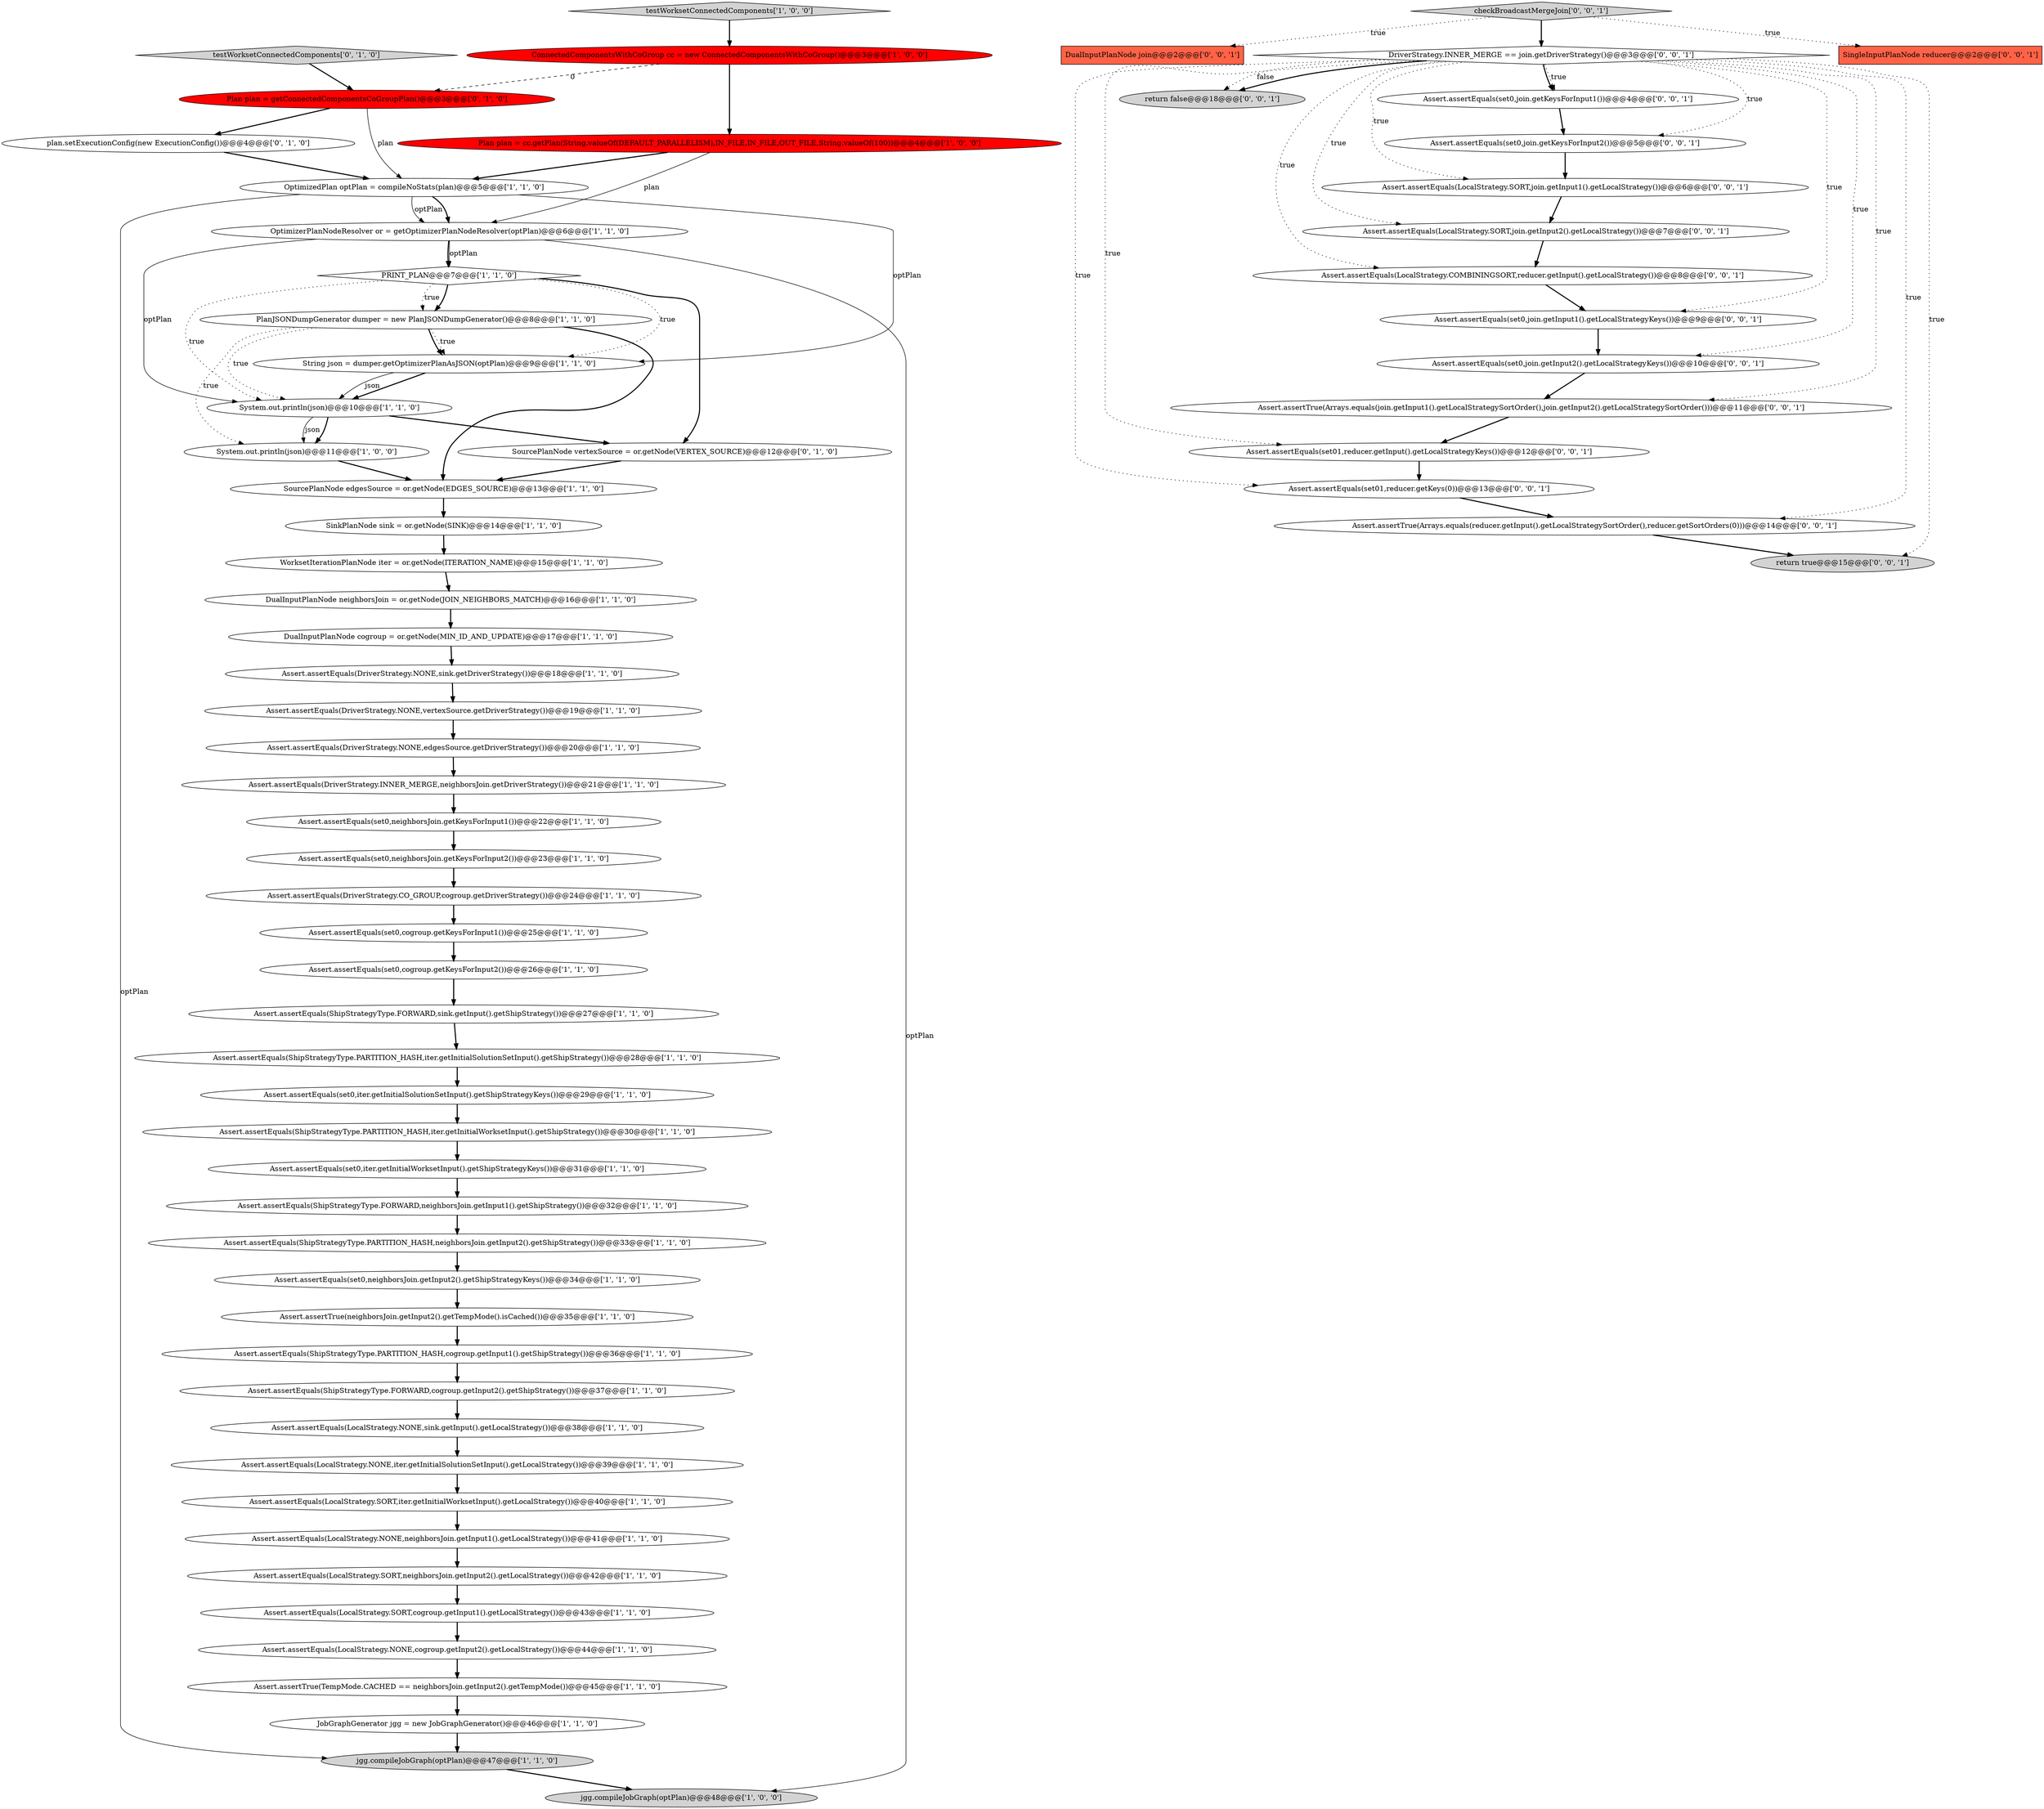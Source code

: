 digraph {
41 [style = filled, label = "Assert.assertEquals(ShipStrategyType.FORWARD,cogroup.getInput2().getShipStrategy())@@@37@@@['1', '1', '0']", fillcolor = white, shape = ellipse image = "AAA0AAABBB1BBB"];
66 [style = filled, label = "Assert.assertEquals(set01,reducer.getKeys(0))@@@13@@@['0', '0', '1']", fillcolor = white, shape = ellipse image = "AAA0AAABBB3BBB"];
56 [style = filled, label = "Assert.assertEquals(set01,reducer.getInput().getLocalStrategyKeys())@@@12@@@['0', '0', '1']", fillcolor = white, shape = ellipse image = "AAA0AAABBB3BBB"];
38 [style = filled, label = "Assert.assertEquals(DriverStrategy.INNER_MERGE,neighborsJoin.getDriverStrategy())@@@21@@@['1', '1', '0']", fillcolor = white, shape = ellipse image = "AAA0AAABBB1BBB"];
30 [style = filled, label = "String json = dumper.getOptimizerPlanAsJSON(optPlan)@@@9@@@['1', '1', '0']", fillcolor = white, shape = ellipse image = "AAA0AAABBB1BBB"];
12 [style = filled, label = "DualInputPlanNode neighborsJoin = or.getNode(JOIN_NEIGHBORS_MATCH)@@@16@@@['1', '1', '0']", fillcolor = white, shape = ellipse image = "AAA0AAABBB1BBB"];
37 [style = filled, label = "Assert.assertEquals(LocalStrategy.NONE,sink.getInput().getLocalStrategy())@@@38@@@['1', '1', '0']", fillcolor = white, shape = ellipse image = "AAA0AAABBB1BBB"];
22 [style = filled, label = "Assert.assertEquals(ShipStrategyType.PARTITION_HASH,cogroup.getInput1().getShipStrategy())@@@36@@@['1', '1', '0']", fillcolor = white, shape = ellipse image = "AAA0AAABBB1BBB"];
53 [style = filled, label = "return false@@@18@@@['0', '0', '1']", fillcolor = lightgray, shape = ellipse image = "AAA0AAABBB3BBB"];
26 [style = filled, label = "Assert.assertEquals(LocalStrategy.SORT,neighborsJoin.getInput2().getLocalStrategy())@@@42@@@['1', '1', '0']", fillcolor = white, shape = ellipse image = "AAA0AAABBB1BBB"];
64 [style = filled, label = "DualInputPlanNode join@@@2@@@['0', '0', '1']", fillcolor = tomato, shape = box image = "AAA0AAABBB3BBB"];
6 [style = filled, label = "Assert.assertEquals(LocalStrategy.SORT,iter.getInitialWorksetInput().getLocalStrategy())@@@40@@@['1', '1', '0']", fillcolor = white, shape = ellipse image = "AAA0AAABBB1BBB"];
0 [style = filled, label = "OptimizerPlanNodeResolver or = getOptimizerPlanNodeResolver(optPlan)@@@6@@@['1', '1', '0']", fillcolor = white, shape = ellipse image = "AAA0AAABBB1BBB"];
62 [style = filled, label = "Assert.assertTrue(Arrays.equals(join.getInput1().getLocalStrategySortOrder(),join.getInput2().getLocalStrategySortOrder()))@@@11@@@['0', '0', '1']", fillcolor = white, shape = ellipse image = "AAA0AAABBB3BBB"];
10 [style = filled, label = "JobGraphGenerator jgg = new JobGraphGenerator()@@@46@@@['1', '1', '0']", fillcolor = white, shape = ellipse image = "AAA0AAABBB1BBB"];
23 [style = filled, label = "Assert.assertEquals(LocalStrategy.SORT,cogroup.getInput1().getLocalStrategy())@@@43@@@['1', '1', '0']", fillcolor = white, shape = ellipse image = "AAA0AAABBB1BBB"];
13 [style = filled, label = "Assert.assertEquals(set0,neighborsJoin.getKeysForInput2())@@@23@@@['1', '1', '0']", fillcolor = white, shape = ellipse image = "AAA0AAABBB1BBB"];
14 [style = filled, label = "Plan plan = cc.getPlan(String.valueOf(DEFAULT_PARALLELISM),IN_FILE,IN_FILE,OUT_FILE,String.valueOf(100))@@@4@@@['1', '0', '0']", fillcolor = red, shape = ellipse image = "AAA1AAABBB1BBB"];
18 [style = filled, label = "jgg.compileJobGraph(optPlan)@@@47@@@['1', '1', '0']", fillcolor = lightgray, shape = ellipse image = "AAA0AAABBB1BBB"];
58 [style = filled, label = "Assert.assertEquals(LocalStrategy.SORT,join.getInput2().getLocalStrategy())@@@7@@@['0', '0', '1']", fillcolor = white, shape = ellipse image = "AAA0AAABBB3BBB"];
46 [style = filled, label = "testWorksetConnectedComponents['0', '1', '0']", fillcolor = lightgray, shape = diamond image = "AAA0AAABBB2BBB"];
45 [style = filled, label = "SinkPlanNode sink = or.getNode(SINK)@@@14@@@['1', '1', '0']", fillcolor = white, shape = ellipse image = "AAA0AAABBB1BBB"];
5 [style = filled, label = "Assert.assertEquals(set0,cogroup.getKeysForInput1())@@@25@@@['1', '1', '0']", fillcolor = white, shape = ellipse image = "AAA0AAABBB1BBB"];
42 [style = filled, label = "Assert.assertEquals(DriverStrategy.NONE,sink.getDriverStrategy())@@@18@@@['1', '1', '0']", fillcolor = white, shape = ellipse image = "AAA0AAABBB1BBB"];
43 [style = filled, label = "jgg.compileJobGraph(optPlan)@@@48@@@['1', '0', '0']", fillcolor = lightgray, shape = ellipse image = "AAA0AAABBB1BBB"];
65 [style = filled, label = "Assert.assertEquals(LocalStrategy.COMBININGSORT,reducer.getInput().getLocalStrategy())@@@8@@@['0', '0', '1']", fillcolor = white, shape = ellipse image = "AAA0AAABBB3BBB"];
51 [style = filled, label = "Assert.assertEquals(set0,join.getKeysForInput2())@@@5@@@['0', '0', '1']", fillcolor = white, shape = ellipse image = "AAA0AAABBB3BBB"];
19 [style = filled, label = "Assert.assertEquals(LocalStrategy.NONE,neighborsJoin.getInput1().getLocalStrategy())@@@41@@@['1', '1', '0']", fillcolor = white, shape = ellipse image = "AAA0AAABBB1BBB"];
36 [style = filled, label = "Assert.assertEquals(LocalStrategy.NONE,cogroup.getInput2().getLocalStrategy())@@@44@@@['1', '1', '0']", fillcolor = white, shape = ellipse image = "AAA0AAABBB1BBB"];
40 [style = filled, label = "Assert.assertEquals(set0,cogroup.getKeysForInput2())@@@26@@@['1', '1', '0']", fillcolor = white, shape = ellipse image = "AAA0AAABBB1BBB"];
24 [style = filled, label = "testWorksetConnectedComponents['1', '0', '0']", fillcolor = lightgray, shape = diamond image = "AAA0AAABBB1BBB"];
47 [style = filled, label = "plan.setExecutionConfig(new ExecutionConfig())@@@4@@@['0', '1', '0']", fillcolor = white, shape = ellipse image = "AAA0AAABBB2BBB"];
39 [style = filled, label = "Assert.assertEquals(DriverStrategy.CO_GROUP,cogroup.getDriverStrategy())@@@24@@@['1', '1', '0']", fillcolor = white, shape = ellipse image = "AAA0AAABBB1BBB"];
35 [style = filled, label = "WorksetIterationPlanNode iter = or.getNode(ITERATION_NAME)@@@15@@@['1', '1', '0']", fillcolor = white, shape = ellipse image = "AAA0AAABBB1BBB"];
61 [style = filled, label = "Assert.assertEquals(LocalStrategy.SORT,join.getInput1().getLocalStrategy())@@@6@@@['0', '0', '1']", fillcolor = white, shape = ellipse image = "AAA0AAABBB3BBB"];
49 [style = filled, label = "SourcePlanNode vertexSource = or.getNode(VERTEX_SOURCE)@@@12@@@['0', '1', '0']", fillcolor = white, shape = ellipse image = "AAA0AAABBB2BBB"];
52 [style = filled, label = "return true@@@15@@@['0', '0', '1']", fillcolor = lightgray, shape = ellipse image = "AAA0AAABBB3BBB"];
4 [style = filled, label = "Assert.assertEquals(ShipStrategyType.PARTITION_HASH,iter.getInitialSolutionSetInput().getShipStrategy())@@@28@@@['1', '1', '0']", fillcolor = white, shape = ellipse image = "AAA0AAABBB1BBB"];
60 [style = filled, label = "Assert.assertEquals(set0,join.getInput2().getLocalStrategyKeys())@@@10@@@['0', '0', '1']", fillcolor = white, shape = ellipse image = "AAA0AAABBB3BBB"];
2 [style = filled, label = "Assert.assertEquals(DriverStrategy.NONE,vertexSource.getDriverStrategy())@@@19@@@['1', '1', '0']", fillcolor = white, shape = ellipse image = "AAA0AAABBB1BBB"];
17 [style = filled, label = "DualInputPlanNode cogroup = or.getNode(MIN_ID_AND_UPDATE)@@@17@@@['1', '1', '0']", fillcolor = white, shape = ellipse image = "AAA0AAABBB1BBB"];
33 [style = filled, label = "ConnectedComponentsWithCoGroup cc = new ConnectedComponentsWithCoGroup()@@@3@@@['1', '0', '0']", fillcolor = red, shape = ellipse image = "AAA1AAABBB1BBB"];
34 [style = filled, label = "System.out.println(json)@@@11@@@['1', '0', '0']", fillcolor = white, shape = ellipse image = "AAA0AAABBB1BBB"];
57 [style = filled, label = "DriverStrategy.INNER_MERGE == join.getDriverStrategy()@@@3@@@['0', '0', '1']", fillcolor = white, shape = diamond image = "AAA0AAABBB3BBB"];
11 [style = filled, label = "Assert.assertEquals(ShipStrategyType.FORWARD,neighborsJoin.getInput1().getShipStrategy())@@@32@@@['1', '1', '0']", fillcolor = white, shape = ellipse image = "AAA0AAABBB1BBB"];
16 [style = filled, label = "Assert.assertEquals(set0,neighborsJoin.getInput2().getShipStrategyKeys())@@@34@@@['1', '1', '0']", fillcolor = white, shape = ellipse image = "AAA0AAABBB1BBB"];
59 [style = filled, label = "Assert.assertTrue(Arrays.equals(reducer.getInput().getLocalStrategySortOrder(),reducer.getSortOrders(0)))@@@14@@@['0', '0', '1']", fillcolor = white, shape = ellipse image = "AAA0AAABBB3BBB"];
29 [style = filled, label = "Assert.assertTrue(TempMode.CACHED == neighborsJoin.getInput2().getTempMode())@@@45@@@['1', '1', '0']", fillcolor = white, shape = ellipse image = "AAA0AAABBB1BBB"];
8 [style = filled, label = "Assert.assertEquals(set0,iter.getInitialSolutionSetInput().getShipStrategyKeys())@@@29@@@['1', '1', '0']", fillcolor = white, shape = ellipse image = "AAA0AAABBB1BBB"];
21 [style = filled, label = "Assert.assertEquals(DriverStrategy.NONE,edgesSource.getDriverStrategy())@@@20@@@['1', '1', '0']", fillcolor = white, shape = ellipse image = "AAA0AAABBB1BBB"];
55 [style = filled, label = "Assert.assertEquals(set0,join.getInput1().getLocalStrategyKeys())@@@9@@@['0', '0', '1']", fillcolor = white, shape = ellipse image = "AAA0AAABBB3BBB"];
25 [style = filled, label = "OptimizedPlan optPlan = compileNoStats(plan)@@@5@@@['1', '1', '0']", fillcolor = white, shape = ellipse image = "AAA0AAABBB1BBB"];
28 [style = filled, label = "Assert.assertEquals(set0,iter.getInitialWorksetInput().getShipStrategyKeys())@@@31@@@['1', '1', '0']", fillcolor = white, shape = ellipse image = "AAA0AAABBB1BBB"];
63 [style = filled, label = "checkBroadcastMergeJoin['0', '0', '1']", fillcolor = lightgray, shape = diamond image = "AAA0AAABBB3BBB"];
48 [style = filled, label = "Plan plan = getConnectedComponentsCoGroupPlan()@@@3@@@['0', '1', '0']", fillcolor = red, shape = ellipse image = "AAA1AAABBB2BBB"];
7 [style = filled, label = "Assert.assertEquals(ShipStrategyType.FORWARD,sink.getInput().getShipStrategy())@@@27@@@['1', '1', '0']", fillcolor = white, shape = ellipse image = "AAA0AAABBB1BBB"];
15 [style = filled, label = "Assert.assertEquals(ShipStrategyType.PARTITION_HASH,iter.getInitialWorksetInput().getShipStrategy())@@@30@@@['1', '1', '0']", fillcolor = white, shape = ellipse image = "AAA0AAABBB1BBB"];
31 [style = filled, label = "PlanJSONDumpGenerator dumper = new PlanJSONDumpGenerator()@@@8@@@['1', '1', '0']", fillcolor = white, shape = ellipse image = "AAA0AAABBB1BBB"];
44 [style = filled, label = "System.out.println(json)@@@10@@@['1', '1', '0']", fillcolor = white, shape = ellipse image = "AAA0AAABBB1BBB"];
50 [style = filled, label = "Assert.assertEquals(set0,join.getKeysForInput1())@@@4@@@['0', '0', '1']", fillcolor = white, shape = ellipse image = "AAA0AAABBB3BBB"];
54 [style = filled, label = "SingleInputPlanNode reducer@@@2@@@['0', '0', '1']", fillcolor = tomato, shape = box image = "AAA0AAABBB3BBB"];
3 [style = filled, label = "Assert.assertTrue(neighborsJoin.getInput2().getTempMode().isCached())@@@35@@@['1', '1', '0']", fillcolor = white, shape = ellipse image = "AAA0AAABBB1BBB"];
32 [style = filled, label = "SourcePlanNode edgesSource = or.getNode(EDGES_SOURCE)@@@13@@@['1', '1', '0']", fillcolor = white, shape = ellipse image = "AAA0AAABBB1BBB"];
9 [style = filled, label = "Assert.assertEquals(LocalStrategy.NONE,iter.getInitialSolutionSetInput().getLocalStrategy())@@@39@@@['1', '1', '0']", fillcolor = white, shape = ellipse image = "AAA0AAABBB1BBB"];
20 [style = filled, label = "Assert.assertEquals(ShipStrategyType.PARTITION_HASH,neighborsJoin.getInput2().getShipStrategy())@@@33@@@['1', '1', '0']", fillcolor = white, shape = ellipse image = "AAA0AAABBB1BBB"];
1 [style = filled, label = "Assert.assertEquals(set0,neighborsJoin.getKeysForInput1())@@@22@@@['1', '1', '0']", fillcolor = white, shape = ellipse image = "AAA0AAABBB1BBB"];
27 [style = filled, label = "PRINT_PLAN@@@7@@@['1', '1', '0']", fillcolor = white, shape = diamond image = "AAA0AAABBB1BBB"];
14->25 [style = bold, label=""];
14->0 [style = solid, label="plan"];
27->44 [style = dotted, label="true"];
36->29 [style = bold, label=""];
57->52 [style = dotted, label="true"];
46->48 [style = bold, label=""];
1->13 [style = bold, label=""];
27->49 [style = bold, label=""];
57->51 [style = dotted, label="true"];
57->66 [style = dotted, label="true"];
9->6 [style = bold, label=""];
21->38 [style = bold, label=""];
37->9 [style = bold, label=""];
57->65 [style = dotted, label="true"];
20->16 [style = bold, label=""];
51->61 [style = bold, label=""];
31->30 [style = bold, label=""];
31->34 [style = dotted, label="true"];
4->8 [style = bold, label=""];
34->32 [style = bold, label=""];
23->36 [style = bold, label=""];
45->35 [style = bold, label=""];
31->44 [style = dotted, label="true"];
35->12 [style = bold, label=""];
62->56 [style = bold, label=""];
63->64 [style = dotted, label="true"];
55->60 [style = bold, label=""];
16->3 [style = bold, label=""];
42->2 [style = bold, label=""];
41->37 [style = bold, label=""];
22->41 [style = bold, label=""];
60->62 [style = bold, label=""];
27->31 [style = bold, label=""];
44->49 [style = bold, label=""];
17->42 [style = bold, label=""];
49->32 [style = bold, label=""];
31->30 [style = dotted, label="true"];
47->25 [style = bold, label=""];
57->50 [style = dotted, label="true"];
2->21 [style = bold, label=""];
19->26 [style = bold, label=""];
44->34 [style = bold, label=""];
25->0 [style = solid, label="optPlan"];
44->34 [style = solid, label="json"];
65->55 [style = bold, label=""];
57->53 [style = bold, label=""];
30->44 [style = bold, label=""];
57->60 [style = dotted, label="true"];
25->0 [style = bold, label=""];
10->18 [style = bold, label=""];
33->48 [style = dashed, label="0"];
8->15 [style = bold, label=""];
39->5 [style = bold, label=""];
31->32 [style = bold, label=""];
12->17 [style = bold, label=""];
63->57 [style = bold, label=""];
13->39 [style = bold, label=""];
7->4 [style = bold, label=""];
56->66 [style = bold, label=""];
38->1 [style = bold, label=""];
24->33 [style = bold, label=""];
0->43 [style = solid, label="optPlan"];
57->61 [style = dotted, label="true"];
57->58 [style = dotted, label="true"];
15->28 [style = bold, label=""];
27->31 [style = dotted, label="true"];
29->10 [style = bold, label=""];
0->44 [style = solid, label="optPlan"];
5->40 [style = bold, label=""];
58->65 [style = bold, label=""];
11->20 [style = bold, label=""];
32->45 [style = bold, label=""];
33->14 [style = bold, label=""];
57->62 [style = dotted, label="true"];
57->50 [style = bold, label=""];
0->27 [style = bold, label=""];
57->53 [style = dotted, label="false"];
28->11 [style = bold, label=""];
59->52 [style = bold, label=""];
57->59 [style = dotted, label="true"];
0->27 [style = solid, label="optPlan"];
6->19 [style = bold, label=""];
61->58 [style = bold, label=""];
3->22 [style = bold, label=""];
48->25 [style = solid, label="plan"];
25->30 [style = solid, label="optPlan"];
30->44 [style = solid, label="json"];
57->55 [style = dotted, label="true"];
27->30 [style = dotted, label="true"];
40->7 [style = bold, label=""];
18->43 [style = bold, label=""];
48->47 [style = bold, label=""];
63->54 [style = dotted, label="true"];
50->51 [style = bold, label=""];
26->23 [style = bold, label=""];
66->59 [style = bold, label=""];
25->18 [style = solid, label="optPlan"];
57->56 [style = dotted, label="true"];
}
